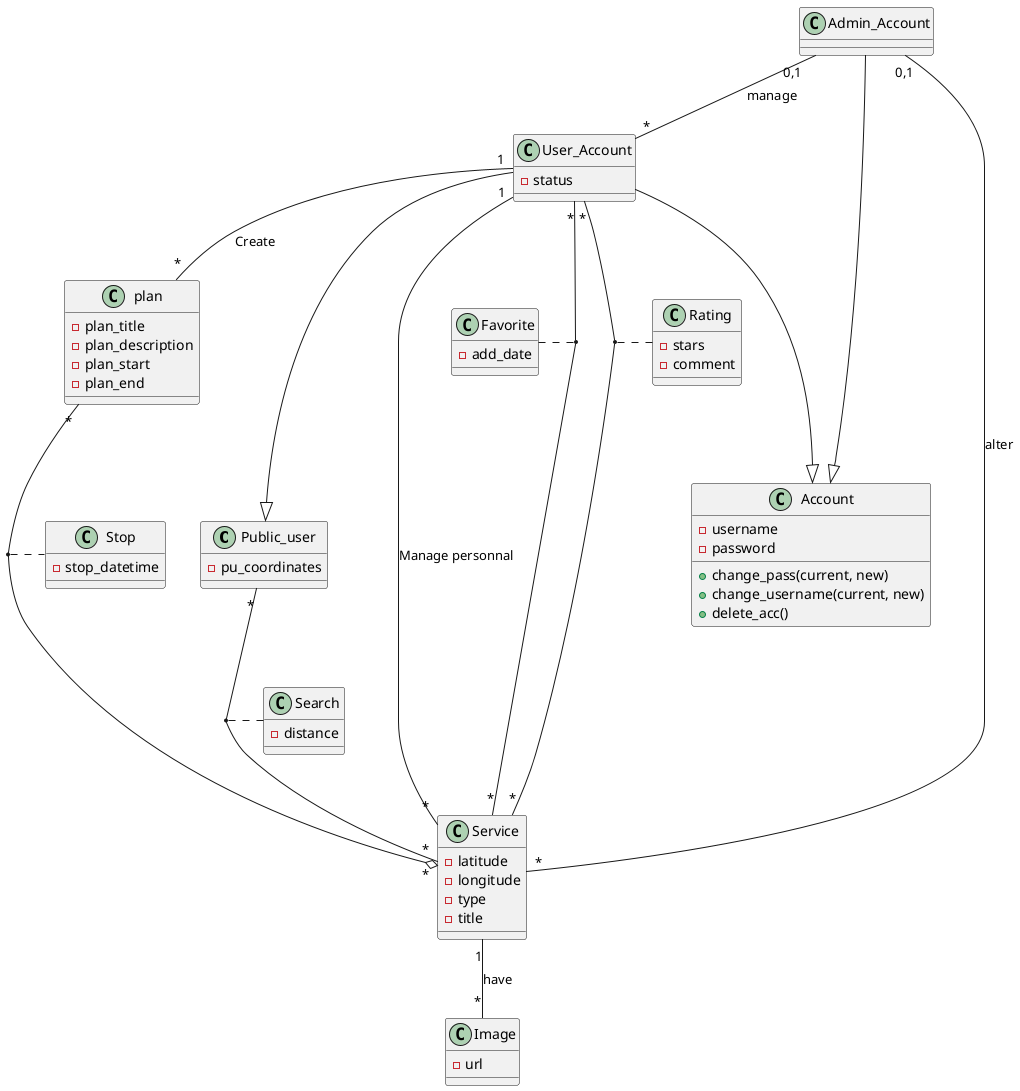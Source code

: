@startuml class_diag

class Public_user
Public_user : -pu_coordinates
Public_user "*" -- "*" Service
(Public_user, Service) . Search

class Account
Account : -username
Account : -password
Account : +change_pass(current, new)
Account : +change_username(current, new)
Account : +delete_acc()

class Admin_Account
Admin_Account ---|> Account
Admin_Account "0,1" -- "*" User_Account : manage
Admin_Account "0,1" -- "*" Service : alter

class User_Account
User_Account : -status
User_Account ---|> Account
User_Account ---|> Public_user
User_Account "1" -- "*" plan : Create
User_Account "*" -- "*" Service
(User_Account, Service) . Favorite
User_Account "*" -- "*" Service
(User_Account, Service) . Rating
User_Account "1" -- "*" Service : Manage personnal

class Search
Search : -distance

class Service
Service : -latitude
Service : -longitude
Service : -type
Service : -title
Service "1" -- "*" Image : have

class Image
Image : -url

class Stop
Stop : -stop_datetime

class plan
plan : -plan_title
plan : -plan_description
plan : -plan_start
plan : -plan_end
plan "*" --o "*" Service
(plan, Service) . Stop

class Favorite
Favorite : -add_date

class Rating
Rating : -stars
Rating : -comment


@enduml